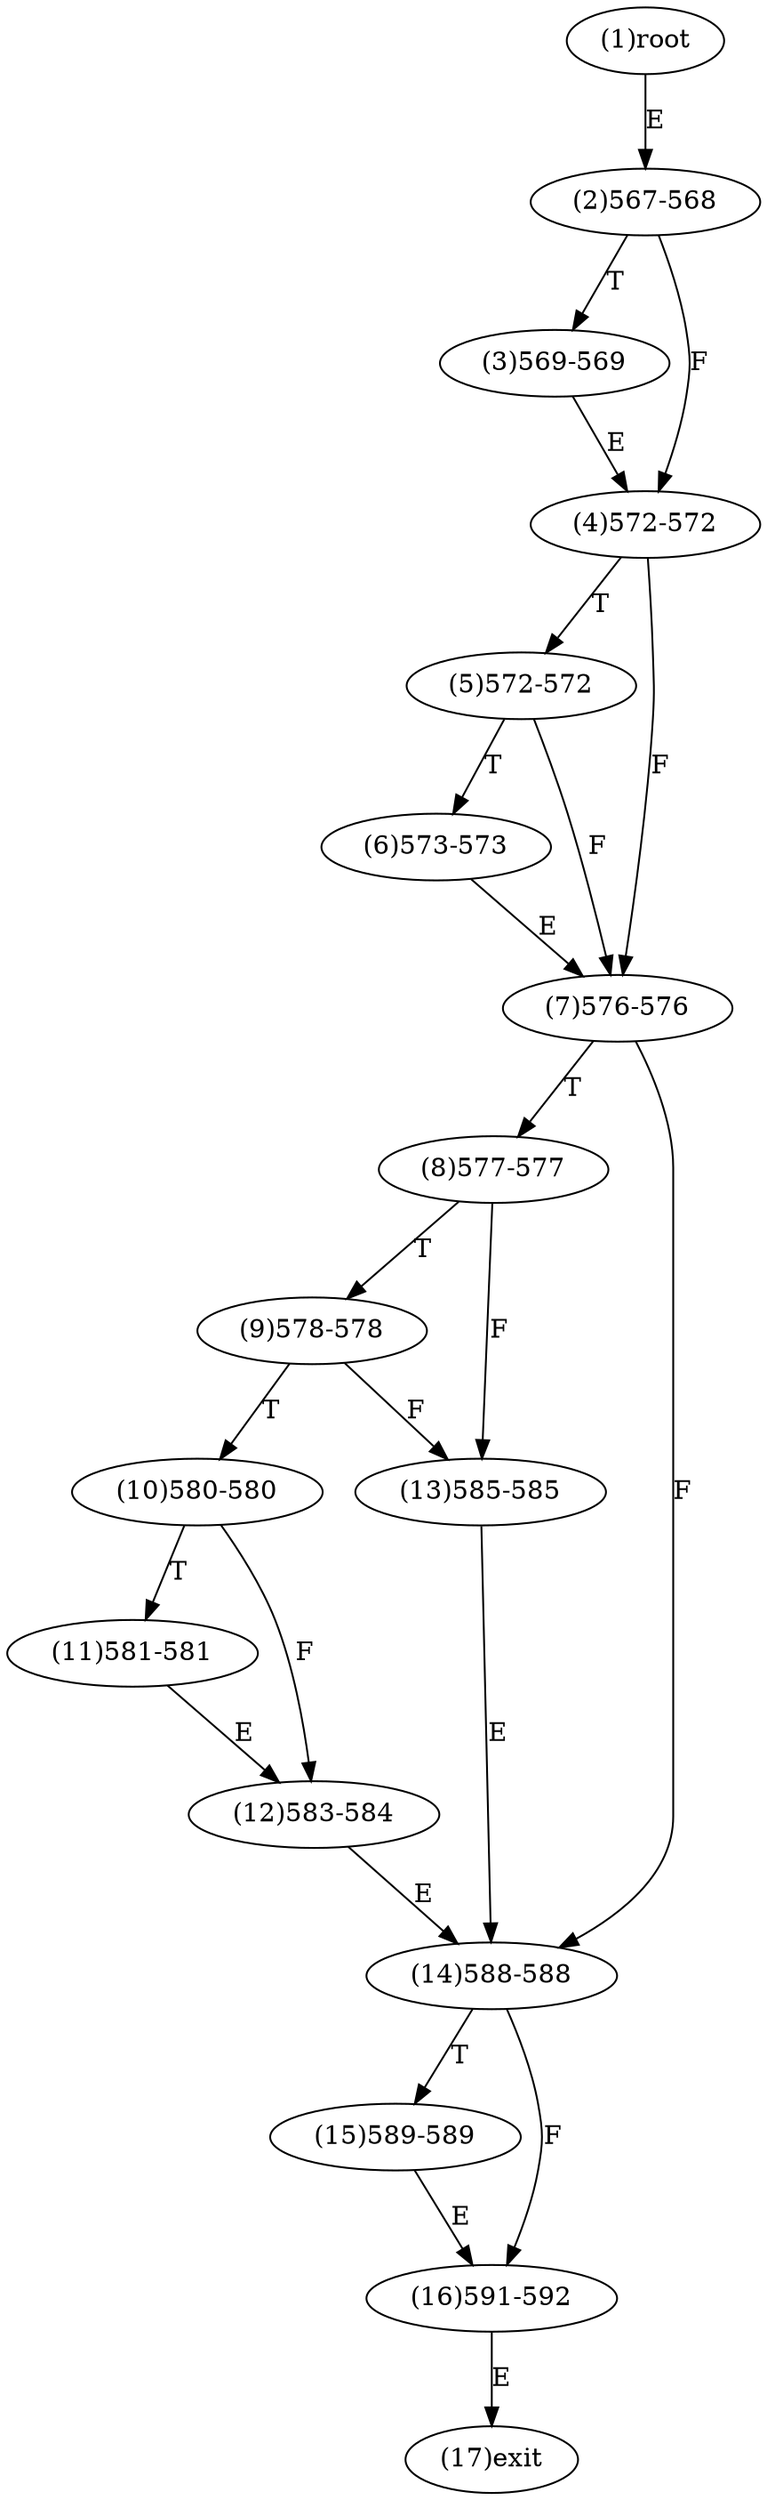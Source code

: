 digraph "" { 
1[ label="(1)root"];
2[ label="(2)567-568"];
3[ label="(3)569-569"];
4[ label="(4)572-572"];
5[ label="(5)572-572"];
6[ label="(6)573-573"];
7[ label="(7)576-576"];
8[ label="(8)577-577"];
9[ label="(9)578-578"];
10[ label="(10)580-580"];
11[ label="(11)581-581"];
12[ label="(12)583-584"];
13[ label="(13)585-585"];
14[ label="(14)588-588"];
15[ label="(15)589-589"];
17[ label="(17)exit"];
16[ label="(16)591-592"];
1->2[ label="E"];
2->4[ label="F"];
2->3[ label="T"];
3->4[ label="E"];
4->7[ label="F"];
4->5[ label="T"];
5->7[ label="F"];
5->6[ label="T"];
6->7[ label="E"];
7->14[ label="F"];
7->8[ label="T"];
8->13[ label="F"];
8->9[ label="T"];
9->13[ label="F"];
9->10[ label="T"];
10->12[ label="F"];
10->11[ label="T"];
11->12[ label="E"];
12->14[ label="E"];
13->14[ label="E"];
14->16[ label="F"];
14->15[ label="T"];
15->16[ label="E"];
16->17[ label="E"];
}